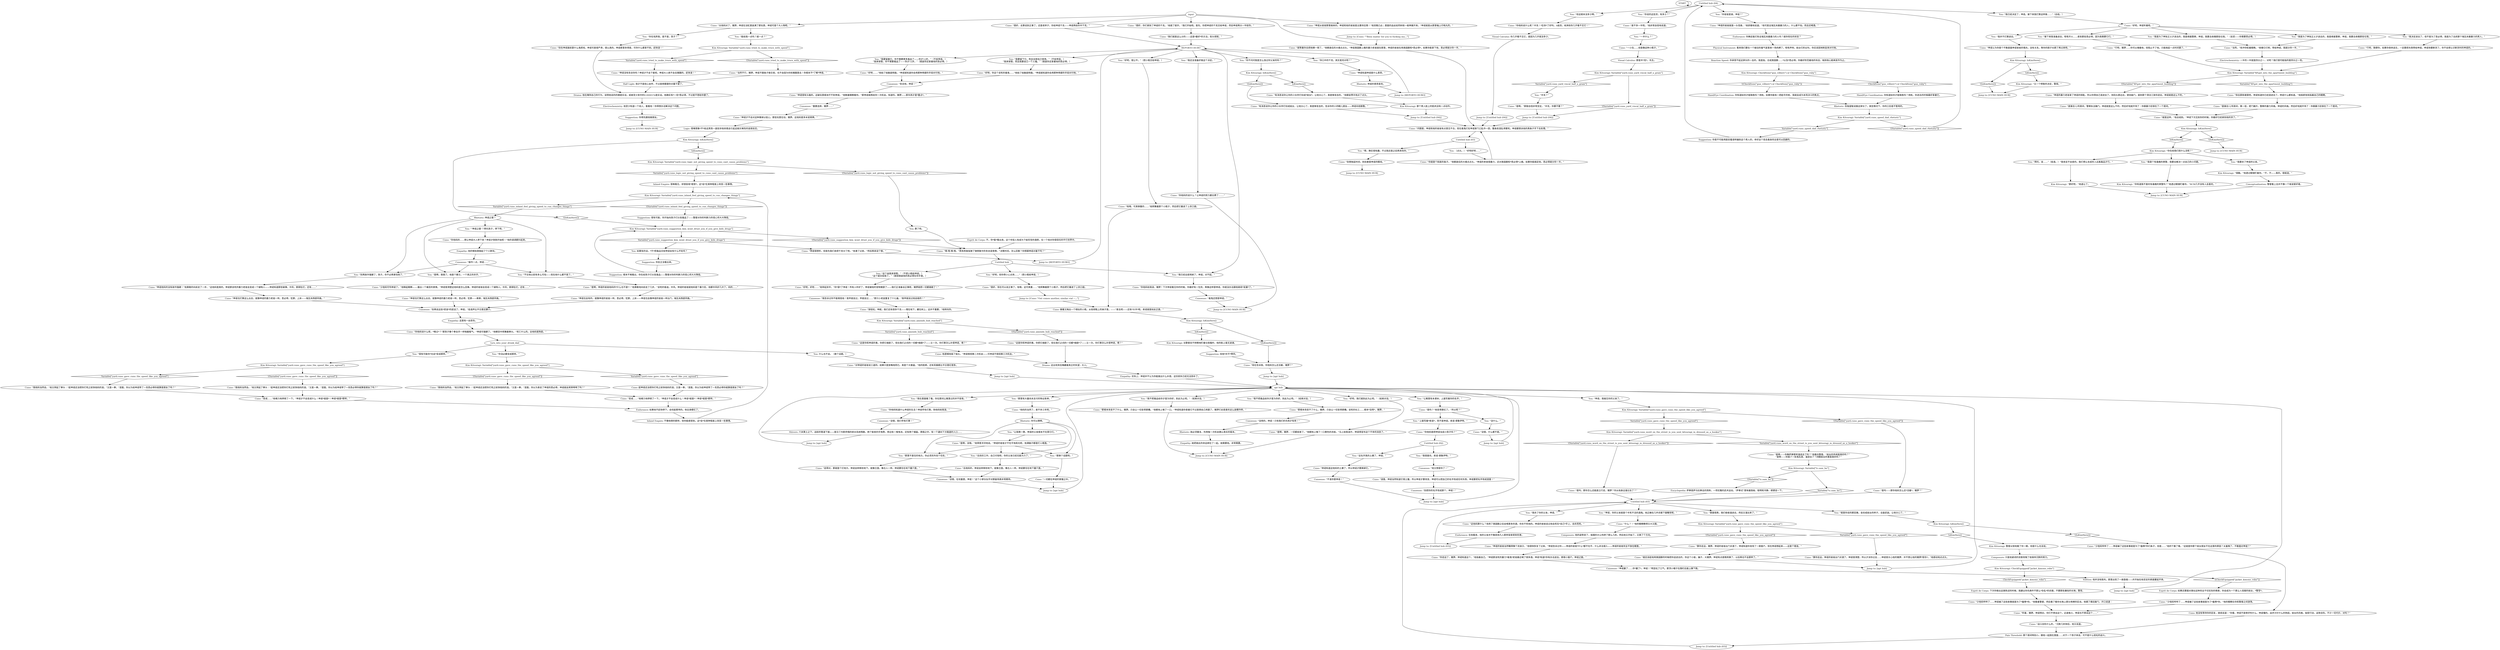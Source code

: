 # YARD / CUNO SPEED
# Cuno's speed quest.
#* Futile
#* Initiation
#* Reporting
# ==================================================
digraph G {
	  0 [label="START"];
	  1 [label="input"];
	  2 [label="Jump to: [Cuno: \"\"Been waitin' for you to fucking ma...\"]"];
	  3 [label="Cuno: “问题是，坤诺和他的爸爸有点意见不合。现在毒鬼们在坤诺家门口乱作一团，整条街混乱得要死。坤诺都想派他的黑条子手下去处理。”"];
	  4 [label="Untitled hub (04)"];
	  5 [label="Jump to: [Untitled hub (04)]"];
	  6 [label="Cuno: “坤诺很想听，但首先我们来把千克分了吧。”他凑了过来，“然后再来说个够。”"];
	  7 [label="You: 算了吧。"];
	  8 [label="Inland Empire: 不像他想的那样，但你能感受到。这*会*在某种程度上改变一些事情。"];
	  9 [label="Cunoesse: “坤诺赢了……你*赢了*，坤诺！”明显松了口气。那顶小帽子在围栏后面上蹿下跳。"];
	  10 [label="Rhetoric: 坤诺之窗？"];
	  11 [label="Suggestion: 根本不难看出，你在给孩子们分发毒品——警督对你的判断力的信心将大大降低。"];
	  12 [label="Esprit de Corps: 不，你*能*看出来。这个年轻人有成为下级军官的潜质，在一个他对你很信任的平行世界中。"];
	  13 [label="Half Light: 他才不是担心坐牢，不过是想要跟你对着干罢了。"];
	  14 [label="Cuno: “行吧，猪猡……你可以堵着他，但阻止不了他。只能拖延一点时间罢了。”"];
	  15 [label="Kim Kitsuragi: IsKimHere()"];
	  16 [label="IsKimHere()", shape=diamond];
	  17 [label="!(IsKimHere())", shape=diamond];
	  18 [label="You: “拜托，金……”（低语。）“我肯定不会拿的。我们得让未成年人远离毒品才行。”"];
	  19 [label="REPORTO HUBO"];
	  20 [label="Cuno: “我他妈当然会。”他又挥起了拳头：“趁坤诺还没把你打死之前快他妈的滚。”又是一拳。“混蛋。你以为给坤诺带了一克思必得你就算是朋友了吗？”"];
	  21 [label="Cuno: “变成……”他竭力地停顿了一下。“坤诺才不会变成什么！坤诺*就是*！坤诺*就是*那样。”"];
	  22 [label="Untitled hub (02)"];
	  23 [label="You: “这名字真的土爆了，坤诺。”"];
	  24 [label="Untitled hub"];
	  25 [label="You: “坤诺，我碰见你的父亲了。”"];
	  26 [label="Cuno: “说得对，那就是个烂地方。坤诺会转移到地下。就像王国，像古人一样。坤诺要住在地下墓穴里。”"];
	  27 [label="Kim Kitsuragi: Variable[\"yard.cuno_gave_cuno_the_speed_like_you_agreed\"]"];
	  28 [label="Variable[\"yard.cuno_gave_cuno_the_speed_like_you_agreed\"]", shape=diamond];
	  29 [label="!(Variable[\"yard.cuno_gave_cuno_the_speed_like_you_agreed\"])", shape=diamond];
	  30 [label="You: “嗯，确实很有趣，不过我还是之后再来找你。”"];
	  31 [label="Physical Instrument: 看来我们要在一个破旧的毒气室里来一场肉搏了。嘭嘭声响，妓女们的尖叫，你应该因地制宜来对付他。"];
	  32 [label="Endurance: 你确定能打败全瑞瓦肖最暴力的人吗？就你现在的状态？"];
	  33 [label="Kim Kitsuragi: “那好吧，”他退让了。"];
	  34 [label="You: “你不问问我是怎么饶过你父亲的吗？”"];
	  35 [label="Rhetoric: 坤诺的意思是克。"];
	  36 [label="Cuno: “这是你和坤诺的事。你把它搞砸了。现在我们之间的一切都*搞砸*了——又一次。你打算怎么补偿坤诺，嗯？”"];
	  37 [label="Drama: 这出戏背后掩藏着真正的失望，大人。"];
	  38 [label="Cuno: “这是你和坤诺的事。你把它搞砸了。现在我们之间的一切都*搞砸*了——又一次。你打算怎么补偿坤诺，嗯？”"];
	  39 [label="Endurance: 在他看来，他的父亲并不像其他凡人那样容易受到伤害。"];
	  40 [label="Cuno: “少他妈哔哔了……坤诺编了这些故事就是为了*羞辱*你们条子，但是……”他四下看了看。“这就是你那个妓女朋友不在这里的原因？太羞愧了，不敢面对坤诺？”"];
	  41 [label="You: “你说的这些货，有多少？”"];
	  42 [label="Cuno: “是啊。”那股自信非常坚定。”半克，你要不要？”"];
	  43 [label="Hand/Eye Coordination: 你知道如何才能取胜吗？用枪。如果你能有一把趁手的枪，我就会成为本场决斗的焦点。"];
	  44 [label="Rhetoric: 别指望能说服这家伙了。某些情况下，你的口舌是不管用的。"];
	  45 [label="Cuno: “对坤诺的爸爸说三道四，结果只是放嘴炮而已。真是个大傻逼。”他的脸颊，还有耳垂都比平日里红很多。"];
	  46 [label="You: “‘坤诺之窗’？拜托孩子，停下吧。”"];
	  47 [label="Empathy: 这里有一丝悲伤。"];
	  48 [label="Cuno: “坤诺很有头脑的。这破玩意根本吓不到坤诺。”他眯着眼睛看你。“那坤诺就再给你一次机会。知道吗，猪猡——那东西才是*重点*。”"];
	  49 [label="Cunoesse: “毒鬼还想耍坤诺。”"];
	  50 [label="Cuno: “没错，什么都不是。”"];
	  51 [label="Cuno: 趁坤诺还没把你打死之前快他妈的滚。又是一拳。“混蛋。你以为给坤诺带了一克思必得你就算是朋友了吗？”"];
	  52 [label="Cuno: “去他妈的，坤诺会转移到地下。就像王国，像古人一样。坤诺要住在地下墓穴里。”"];
	  53 [label="Cuno: “好吧，好吧……”他举起双手。“你*耍*了坤诺！所有人听好了，坤诺被他的宠物猪耍了——我们正准备谈正事呢，猪猡就把一切都搞砸了！”"];
	  54 [label="Kim Kitsuragi: Variable[\"yard.cuno_word_on_the_street_is_you_sent_kitsuragi_in_dressed_as_a_hooker\"]"];
	  55 [label="Variable[\"yard.cuno_word_on_the_street_is_you_sent_kitsuragi_in_dressed_as_a_hooker\"]", shape=diamond];
	  56 [label="!(Variable[\"yard.cuno_word_on_the_street_is_you_sent_kitsuragi_in_dressed_as_a_hooker\"])", shape=diamond];
	  57 [label="Untitled hub (03)"];
	  58 [label="Cuno: “你他妈的……想让坤诺大人停下来？坤诺才刚刚开始呢！”他的语调颤抖起来。"];
	  59 [label="Kim Kitsuragi: Variable[\"tc.sam_bo\"]"];
	  60 [label="Variable[\"tc.sam_bo\"]", shape=diamond];
	  61 [label="!(Variable[\"tc.sam_bo\"])", shape=diamond];
	  62 [label="Composure: 只是他紧闭的双唇背叛了他保持沉默的努力。"];
	  63 [label="You: “你爸爸是谁，坤诺？”"];
	  64 [label="Visual Calculus: 那是半*克*，先生。"];
	  65 [label="Jump to: [Untitled hub (04)]"];
	  66 [label="Kim Kitsuragi: “你在给我们揽什么活呢？”"];
	  67 [label="Jump to: [CUNO MAIN HUB]"];
	  68 [label="Kim Kitsuragi: “你知道我不喜欢有毒瘾的黑警吗？”他透过眼镜盯着你。“RCM几乎没有人会喜欢。”"];
	  69 [label="Conceptualization: 警督看上去并不像一个摇滚爱好者。"];
	  70 [label="You: “你口中的千克，其实是克对吧？”"];
	  71 [label="Cuno: “我们就是这么分的——这是*最好*的方法，街头规矩。”"];
	  72 [label="Cuno: “你他妈说什么呢，*难过*？”那孩子像个拳击手一样喘着粗气。“坤诺可强硬了。”他朝空中挥舞着拳头。“死亡什么的。全他妈是狗屁。”"];
	  73 [label="You: “我已经全部用掉了，坤诺。对不起。”"];
	  74 [label="You: “是啊，我错了。他是个硬汉，一个真正的杀手。”"];
	  75 [label="Kim Kitsuragi: IsKimHere()"];
	  76 [label="IsKimHere()", shape=diamond];
	  77 [label="!(IsKimHere())", shape=diamond];
	  78 [label="Jump to: [apt hub]"];
	  79 [label="Cuno: “是啊——你像萨拳那样溜进去了吗？”他看向警督。“妓女的传闻是真的吗？”\n“是啊——你搞了一些鬼名堂，溜进去了？四眼妓女的事是真的吗？”"];
	  80 [label="Cunoesse: “他又想耍你了！”"];
	  81 [label="You: “上面写着*库诺*，而不是坤诺。库诺·德鲁伊特。”"];
	  82 [label="Cunoesse: “没错，我们早有打算！”"];
	  83 [label="Suggestion: 你是不可能用甜言蜜语哄骗到这个男人的，幸好这个变态毒枭完全是可以回避的。"];
	  84 [label="Kim Kitsuragi: IsKimHere()"];
	  85 [label="IsKimHere()", shape=diamond];
	  86 [label="!(IsKimHere())", shape=diamond];
	  87 [label="You: “我要杀了坤诺的父亲。”"];
	  88 [label="You: “好吧，很公平。”（把小瓶交给坤诺。）"];
	  89 [label="You: “别再故作强硬了，孩子。你不必再害怕他了。”"];
	  90 [label="Cuno: “有消息说你让你的小伙伴打扮成妓女，让他分心了。真是够变态的，告诉你的小四眼儿朋友——坤诺向他致敬。”"];
	  91 [label="Kim Kitsuragi: 那个男人脸上的肌肉没有一点动作。"];
	  92 [label="Cuno: “你他妈给我滚，猪猡！下次坤诺看见你的时候，你最好有一包货。再像这样耍坤诺，你就没办法跟他继续*发展*了。”"];
	  93 [label="You: “我杀了你的父亲，坤诺。”"];
	  94 [label="Cuno: “这他妈算什么？他用了类固醇之后会喝更多的酒，你杀不死他的。坤诺的爸爸说过他会死在*自己*手上，自杀而死。”"];
	  95 [label="You: “公寓里有本课本，上面写着你的名字。”"];
	  96 [label="You: “好吧，我们就到此为止吧。”（结束对话。）"];
	  97 [label="Cuno: “听着，猪猡。坤诺明白，你们不想谈这个。近身格斗，坤诺也不想谈这个……”"];
	  98 [label="Cuno: “战斗创伤什么的，”沉默几秒钟后，他又说道。"];
	  99 [label="Electrochemistry: 一半的一半就是四分之一，对吧？我们很可能指的是四分之一克。"];
	  100 [label="Kim Kitsuragi: Variable[\"yard.cuno_gave_cuno_the_speed_like_you_agreed\"]"];
	  101 [label="Variable[\"yard.cuno_gave_cuno_the_speed_like_you_agreed\"]", shape=diamond];
	  102 [label="!(Variable[\"yard.cuno_gave_cuno_the_speed_like_you_agreed\"])", shape=diamond];
	  103 [label="turn_into_your_drunk_dad"];
	  104 [label="Jump to: [REPORTO HUBO]"];
	  105 [label="Cunoesse: “告诉他，坤诺！”"];
	  106 [label="You: “你没必要变成那样。”"];
	  107 [label="Cuno: 接着又掏出一个相似的小瓶，从他球鞋上的袜子里。——“拿去吧——还有*大半*呢。库诺就是如此正直。”"];
	  108 [label="Jump to: [apt hub]"];
	  109 [label="Cuno: “很好，现在可以说正事了。哇哦，这可真重……”他挥舞着那个小瓶子，然后把它塞进了上衣口袋。"];
	  110 [label="You: “没什么。”"];
	  111 [label="You: “里面很黑，我们偷偷溜进去，然后又溜出来了。”"];
	  112 [label="Cuno: “什么？！”他的眼睛瞪得又大又圆。"];
	  113 [label="Jump to: [apt hub]"];
	  114 [label="Cuno: “算你走运，猪猡。坤诺的爸爸出门买酒了。坤诺知道你发现了一扇窗户。现在坤诺想起来——这是个错误。”"];
	  115 [label="Pain Threshold: 那个房间特别小。跟他一起困在里面……对于一个孩子来说，可不是什么轻松的战斗。"];
	  116 [label="Esprit de Corps: 下次你做出这类陈述的时候，我建议你先换件不那么*杂乱*的衣服，不要那些庸俗的长袍，警官。"];
	  117 [label="Cuno: “当然。”他冲你眨着眼睛。“收缴它们吧，带给坤诺，我就分你一半。”"];
	  118 [label="You: “那里有大量尚未支付的物业账单。”"];
	  119 [label="Kim Kitsuragi: Variable[\"yard.cuno_gave_cuno_the_speed_like_you_agreed\"]"];
	  120 [label="Variable[\"yard.cuno_gave_cuno_the_speed_like_you_agreed\"]", shape=diamond];
	  121 [label="!(Variable[\"yard.cuno_gave_cuno_the_speed_like_you_agreed\"])", shape=diamond];
	  122 [label="Cuno: 他遗憾地摇了摇头。”坤诺相信第二次机会——可坤诺不相信第三次机会。”"];
	  123 [label="Cunoesse: “振作一点，坤诺……”"];
	  124 [label="Cuno: “就应该趁他用类固醇的时候把你送进去的，你这个小偷，骗子，大猪猡。坤诺有点感情用事了，以后再也不会那样了。”"];
	  125 [label="Cuno: “是吗，那你怎么还能直立行走，猪猡？你从他身边溜过去了？”"];
	  126 [label="Cuno: “是吗——那你他妈怎么还*活着*，猪猡？”"];
	  127 [label="Composure: 他的姿势变了，摇摆的大公鸡停了那么几秒。然后他又开始了。又换了个方向。"];
	  128 [label="Kim Kitsuragi: IsKimHere()"];
	  129 [label="IsKimHere()", shape=diamond];
	  130 [label="!(IsKimHere())", shape=diamond];
	  131 [label="Kim Kitsuragi: Variable[\"yard.cuno_tried_to_make_truce_with_speed\"]"];
	  132 [label="Variable[\"yard.cuno_tried_to_make_truce_with_speed\"]", shape=diamond];
	  133 [label="!(Variable[\"yard.cuno_tried_to_make_truce_with_speed\"])", shape=diamond];
	  134 [label="Cuno: “你他妈说什么呢？半克！*巨多*了好吗，A级货。纯净到你几乎看不见它！”"];
	  135 [label="Kim Kitsuragi: Variable[\"XP.got_into_the_apartment_building\"]"];
	  136 [label="Variable[\"XP.got_into_the_apartment_building\"]", shape=diamond];
	  137 [label="!(Variable[\"XP.got_into_the_apartment_building\"])", shape=diamond];
	  138 [label="Kim Kitsuragi: “很酷。”他透过眼镜盯着你。“不，不——真的。很摇滚。”"];
	  139 [label="Cuno: “坤诺的爸爸当然睡得像个流浪汉，”他很快恢复了过来。“坤诺告诉过你——坤诺的爸爸*什么*都不在乎，什么非法侵入——坤诺的爸爸完全不放在眼里。”"];
	  140 [label="You: 什么也不说。（换个话题。）"];
	  141 [label="Suggestion: 但他*并不*赞同。"];
	  142 [label="Cuno: “坤诺也会有的，就像坤诺的爸爸一样。思必得，犯罪，上床——坤诺也会像坤诺的爸爸一样出门，瑞瓦肖西部风格。”"];
	  143 [label="Jump to: [apt hub]"];
	  144 [label="Cuno: “太他妈对了，猪猡。坤诺在浴缸里装满了那玩意，坤诺可是个大人物呢。”"];
	  145 [label="Cuno: “好吧，坤诺听着呢。”"];
	  146 [label="You: “我是为了伸张正义才进去的，我是缉毒警察，坤诺。我要去收缴那些垃圾。”"];
	  147 [label="You: “我是为了伸张正义才进去的，我是缉毒警察，坤诺。我要去收缴那些垃圾。”（说谎——你需要思必得。）"];
	  148 [label="Cuno: “坤诺认为你是个不敢直面坤诺爸爸的懦夫。没有关系，等你的胆子长肥了再过来吧。”"];
	  149 [label="You: “我是个有毒瘾的黑警，我要去解决一点自己的小问题。”"];
	  150 [label="Cuno: “快去那栋楼里吧。坤诺知道你已经混进去了。坤诺什么都知道。”他挑衅地地指着自己的眼睛。"];
	  151 [label="Cuno: “很好，你们拿到了坤诺的千克。”他搓了搓手。“我们开始吧。首先，你把坤诺的千克交给坤诺，然后坤诺再分一半给你。”"];
	  152 [label="Kim Kitsuragi: IsKimHere()"];
	  153 [label="IsKimHere()", shape=diamond];
	  154 [label="!(IsKimHere())", shape=diamond];
	  155 [label="Cuno: “好吧，你这个该死的毒鬼……”他拍了拍脑袋侧面。“坤诺就知道你会用那种卑鄙的手段对付他。”"];
	  156 [label="Cunoesse: “别把你的名字改成那个，坤诺！”"];
	  157 [label="Cuno: “是啊，没错。”他得意洋洋地说。“坤诺的爸爸才不在乎电和光呢，他满脑子都是打人喝酒。”"];
	  158 [label="Cuno: “一切都在坤诺的掌握之中。”"];
	  159 [label="Cuno: “少他妈哔哔了……坤诺编了这些故事就是为了*羞辱*你。”他看着警督，然后看了看你长袍上那头咆哮的巨龙。他摸了摸后脑勺，开口说道："];
	  160 [label="Hand/Eye Coordination: 你知道如何才能取胜吗？用枪。你进去的时候最好拿着它。"];
	  161 [label="You: “接下来我准备进去，嘭嘭开火……拿到那些思必得。因为我需要它们。”"];
	  162 [label="You: “我决定进去了，但不是为了思必得，我是为了去抓那个瑞瓦肖最暴力的男人。”"];
	  163 [label="Jump to: [CUNO MAIN HUB]"];
	  164 [label="Jump to: [apt hub]"];
	  165 [label="Kim Kitsuragi: 当警督目不转睛地盯着垃圾箱时，他的脸上毫无波澜。"];
	  166 [label="Cunoesse: “别再说这些*悲哀*的屁话了，坤诺。”低语声比平日里还要小。"];
	  167 [label="Cuno: “放轻松，坤妮。我们还有很多千克——埋在地下，藏在树上，这并不重要。”他转向你。"];
	  168 [label="Suggestion: 很有可能，你开始向孩子们分发毒品了——警督对你的判断力的信心将大大降低。"];
	  169 [label="Empathy: 他的喉咙里鼓起了个小肿块。"];
	  170 [label="Jump to: [apt hub]"];
	  171 [label="Cuno: “你他妈知道什么坤诺的生活？坤诺早有打算。快他妈给我滚。”"];
	  172 [label="You: “能给我一点吗？就一点？”"];
	  173 [label="Rhetoric: 她必须重复。利用每一次机会确认真实的版本。"];
	  174 [label="Esprit de Corps: 如果还要面对类似这种完全不切实际的情景，你会成为一个更让人信服的妓女，*警官*。"];
	  175 [label="You: （点头。）“好吧好吧……”"];
	  176 [label="You: “一半什么？”"];
	  177 [label="You: “但这根本没多少啊。”"];
	  178 [label="Logic: 很难想象*不*给这男孩一袋安非他命竟会引起这般灾难性的连锁反应。"];
	  179 [label="Kim Kitsuragi: IsKimHere()"];
	  180 [label="IsKimHere()", shape=diamond];
	  181 [label="!(IsKimHere())", shape=diamond];
	  182 [label="Kim Kitsuragi: Variable[\"yard.cuno_suggestion_kim_wont_drust_you_if_you_give_kids_drugs\"]"];
	  183 [label="Variable[\"yard.cuno_suggestion_kim_wont_drust_you_if_you_give_kids_drugs\"]", shape=diamond];
	  184 [label="!(Variable[\"yard.cuno_suggestion_kim_wont_drust_you_if_you_give_kids_drugs\"])", shape=diamond];
	  185 [label="Empathy: 实际上，坤诺并不认为你能做出什么补偿，这份损失已经无法弥补了。"];
	  186 [label="Cuno: “滚蛋，坤诺当然知道它很土鳖。所以坤诺才要改变，坤诺可以把自己的名字改成任何东西，坤诺要把名字改成混蛋！”"];
	  187 [label="You: “我不把毒品给你才是为你好，到此为止吧。”（结束对话。）"];
	  188 [label="Cuno: “少他妈哔哔了……坤诺编了这些故事就是为了*羞辱*你。”他的眼睛在你和警督之间游荡。"];
	  189 [label="Cunoesse: “没错，在坟墓里，坤诺！”这个小家伙似乎对那副场景非常期待。"];
	  190 [label="Jump to: [CUNO MAIN HUB]"];
	  191 [label="Jump to: [Untitled hub (03)]"];
	  192 [label="Cuno: “当然不行，猪猡。坤诺不跟条子做交易，也不会因为你到猪圈里去！你根本不*了解*坤诺。”"];
	  193 [label="Kim Kitsuragi: Variable[\"yard.cuno_speed_dad_rhetoric\"]"];
	  194 [label="Variable[\"yard.cuno_speed_dad_rhetoric\"]", shape=diamond];
	  195 [label="!(Variable[\"yard.cuno_speed_dad_rhetoric\"])", shape=diamond];
	  196 [label="Cuno: “就等着你去把他揍一顿了。”他朝身后的大楼点点头。“坤诺类固醇上瘾的暴力老爸就在那里，坤诺的爸爸在用类固醇和*思必得*。如果你能拿下他，思必得就分你一半。”"];
	  197 [label="Drama: 他在掩饰自己的行为，说明他说的的确是实话，或者至少其中的0.00001%是实话。他确实有*一些*思必得，不过是不想给你罢了。"];
	  198 [label="Jump to: [CUNO MAIN HUB]"];
	  199 [label="Reaction Speed: 你承受不起这家伙的一击的，我是指，合成类固醇……*以及*思必得。你最好防范着他的攻击，拖到他心脏病发作为止。"];
	  200 [label="apt hub"];
	  201 [label="Cuno: “好吧…….”他拍了拍脑袋侧面。“坤诺就知道你会用那种卑鄙的手段对付他。”"];
	  202 [label="Jump to: [apt hub]"];
	  203 [label="Cuno: “是啊，猪猡，一切都结束了。”他朝地上唾了一口黄色的浓痰。“马上给我滚开，坤诺得宣布这个不幸的消息了。”"];
	  204 [label="Cuno: “你走运了，猪猡。坤诺知道这个。”他指着自己。“坤诺那该死的暴力*毒鬼*老爸最近喝了很多酒。坤诺*知道*你有办法进去。那扇小窗户。坤诺之窗。”"];
	  205 [label="Cuno: “算你走运，坤诺的爸爸出门买酒了。坤诺很清楚，所以才派你过去……坤诺很关心他的猪猡，并不想让他的猪猡*受伤*。”他感动地点点头。"];
	  206 [label="Cunoesse: “没用的，坤诺！只有我们的东西才有用！”"];
	  207 [label="Jump to: [apt hub]"];
	  208 [label="Cuno: “坤诺的爸爸就是一头怪兽，”他骄傲地说道。“他可是全瑞瓦肖最暴力的人，什么都不怕。而且还喝酒。”"];
	  209 [label="You: “半克？”"];
	  210 [label="Cuno: “直接去12号房间，警察执法踹门。坤诺就是这么干的，然后好戏就开场了：你跟暴力狂锁在了一个房间。”"];
	  211 [label="You: “我不把毒品给你才是为你好，到此为止吧。”（结束对话。）"];
	  212 [label="You: “我要留着它。你不需要更多毒品了——你才12岁。”（不给坤诺。）\n“我来保管。你不需要毒品了——你才12岁。”（假装你还拿着他的思必得。）"];
	  213 [label="Cuno: “很好，总算说到正事了。还是老样子，你给坤诺千克——坤诺再给你半千克。”"];
	  214 [label="You: “我要留下它。而且全部自己享用。”（不给坤诺。）\n“我来保管。而且我要自己一个人嗑。”（假装你还拿着他的思必得。）"];
	  215 [label="Cunoesse: “重要选择，猪猡……”"];
	  216 [label="Cuno: “那根本改变不了什么，猪猡。只会让一切变得更糟。”他朝地上唾了一口。“坤诺知道你拿着它不过是想自己用罢了，猪猡们总是喜欢这么装模作样。”"];
	  217 [label="Cuno: “那根本改变不了什么，猪猡。只会让一切变得更糟。该死的社工……根本*没用*，猪猡。”"];
	  218 [label="Cuno: “嘀-嗒-嘀-嗒。”男孩用食指弹了弹想象中的多米诺骨牌。“决策时间。怎么回事？你想跟坤诺对着干吗？”"];
	  219 [label="Jump to: [CUNO MAIN HUB]"];
	  220 [label="Electrochemistry: 他至少知道一个线人，看看他！你得想办法解决这个问题。"];
	  221 [label="Jump to: [CUNO MAIN HUB]"];
	  222 [label="Cuno: “坤诺从爸爸那里搞来的。坤诺和他的爸爸是主要供应商！”他双眼凸出；里面的血丝如同树枝一般伸展开来。“坤诺就是从那里嗑上闪电丸的。”"];
	  223 [label="Kim Kitsuragi: Variable[\"yard.cuno_yard_viscal_half_a_gram\"]"];
	  224 [label="Variable[\"yard.cuno_yard_viscal_half_a_gram\"]", shape=diamond];
	  225 [label="!(Variable[\"yard.cuno_yard_viscal_half_a_gram\"])", shape=diamond];
	  226 [label="Cuno: “坤诺的暴力老爸拿了坤诺的钥匙，所以你得自己混进去了。到码头那边去，使劲敲门，直到那个清洁工放你进去。坤诺就是这么干的。”"];
	  227 [label="Jump to: [REPORTO HUBO]"];
	  228 [label="You: “那里不是住的地方。你必须另外找个住处。”"];
	  229 [label="Cuno: “坤诺才不会对这种事掉以轻心。那些玩意在动，猪猡。这他妈是多米诺骨牌。”"];
	  230 [label="Kim Kitsuragi: Variable[\"yard.cuno_logic_not_giving_speed_to_cuno_cant_cause_problems\"]"];
	  231 [label="Variable[\"yard.cuno_logic_not_giving_speed_to_cuno_cant_cause_problems\"]", shape=diamond];
	  232 [label="!(Variable[\"yard.cuno_logic_not_giving_speed_to_cuno_cant_cause_problems\"])", shape=diamond];
	  233 [label="Kim Kitsuragi: Variable[\"yard.cuno_gave_cuno_the_speed_like_you_agreed\"]"];
	  234 [label="Variable[\"yard.cuno_gave_cuno_the_speed_like_you_agreed\"]", shape=diamond];
	  235 [label="!(Variable[\"yard.cuno_gave_cuno_the_speed_like_you_agreed\"])", shape=diamond];
	  236 [label="Cunoesse: “我告诉过你不能相信他！我早就说过，早就说过……”那只小老鼠重复了六七遍。“我早就说过他会偷的！”"];
	  237 [label="Cuno: “坤诺他妈的没有故作强硬！”他勇敢的向前走了一步。“这他妈是真的。坤诺那该死的暴力老爸会变成一个植物人——坤诺知道那些破事。中风，肠穿肚烂，还有……”"];
	  238 [label="You: “那换个话题吧。”"];
	  239 [label="Encyclopedia: 萨拳是萨马拉拳击的简称，一项优雅的武术运动。“萨拳式”意味着隐秘、聪明和冷静，顺便说一下。"];
	  240 [label="Cuno: “坤诺没有告诉你吗？坤诺才不会下套呢。坤诺大人绝不会去猪圈的。赶快滚！”"];
	  241 [label="Cuno: “差不多一半吧。”他非常自信地说道。"];
	  242 [label="Visual Calculus: 你几乎看不见它，是因为几乎就没多少。"];
	  243 [label="You: “我并不打算进去。”"];
	  244 [label="Cuno: “坤诺知道坤诺是什么意思。”"];
	  245 [label="You: “让我猜一猜，坤诺的父亲根本不在意它们。”"];
	  246 [label="Cuno: “他妈的当然了，差不多三年吧。”"];
	  247 [label="Cuno: “变成……”他竭力地停顿了一下。“坤诺才不会变成什么！坤诺*就是*！坤诺*就是*那样。”"];
	  248 [label="You: 如果有的话，*不*把毒品交给坤诺会有什么坏处吗？"];
	  249 [label="You: “好吧，但你得小心点用……”（把小瓶给坤诺。）"];
	  250 [label="Shivers: 六米黄土之下，战前的管道下面——是马丁内斯坍塌的排水系统残骸。两个偷来的手电筒，旁边有一堆电池，还有两个铺盖。黑暗之中，有一个通向下方隧道的入口……"];
	  251 [label="You: “你在戏弄我，是不是，孩子？”"];
	  252 [label="Cuno: “别在坤诺面前耍什么鬼把戏，坤诺可是很严肃，很认真的。坤诺那里多得是，可你什么都拿不到。赶快滚！”"];
	  253 [label="Kim Kitsuragi: 警督尖锐地看了你一眼，但是什么也没说。"];
	  254 [label="Kim Kitsuragi: CheckEquipped(\"jacket_kimono_robe\")"];
	  255 [label="CheckEquipped(\"jacket_kimono_robe\")", shape=diamond];
	  256 [label="!(CheckEquipped(\"jacket_kimono_robe\"))", shape=diamond];
	  257 [label="Suggestion: 你得先跟他做朋友。"];
	  258 [label="Cuno: “你就是个肮脏的条子。”他朝身后的大楼点点头。“坤诺的老爸很暴力，还对类固醇和*思必得*上瘾。如果你能搞定他，思必得就分你一半。”"];
	  259 [label="Jump to: [Untitled hub (04)]"];
	  260 [label="Kim Kitsuragi: “又一个明智的决定，警探。”"];
	  261 [label="Cuno: “直接去12号房间，第一层，把门踹开。警察的暴力风格。坤诺的风格。然后好戏就开场了：你跟暴力狂锁在了一个房间。”"];
	  262 [label="Cuno: “你他妈是把坤诺当成小孩子吗？”"];
	  263 [label="Jump to: [Untitled hub (03)]"];
	  264 [label="Cuno: “我他妈当然会。”他又挥起了拳头：“趁坤诺还没把你打死之前快他妈的滚。”又是一拳。“混蛋。你以为给坤诺带了一克思必得你就算是朋友了吗？”"];
	  265 [label="Endurance: 如果他不赶快停下，会彻底累垮的。他全身都红了。"];
	  266 [label="Volition: 他并没有胜利。那里出现了一条裂缝——并开始在他坚定的表面蔓延开来。"];
	  267 [label="You: “这个由我来保管。”（不把小瓶给坤诺。）\n“这个就交给我了。”（继续假装他的思必得在你手里。）"];
	  268 [label="Cuno: “少他妈可怜坤诺了。”他眯起眼睛——-露出一个痛苦的表情。“坤诺很清楚这他妈是怎么回事。坤诺的爸爸会变成一个植物人。中风，肠穿肚烂，还有……”"];
	  269 [label="Untitled hub (03)"];
	  270 [label="Kim Kitsuragi: CheckItem(\"gun_villiers\") or CheckItem(\"gun_ruby\")"];
	  271 [label="CheckItem(\"gun_villiers\") or CheckItem(\"gun_ruby\")", shape=diamond];
	  272 [label="!(CheckItem(\"gun_villiers\") or CheckItem(\"gun_ruby\"))", shape=diamond];
	  273 [label="Cuno: “就是这样。”他总结到。“坤诺下次见到你的时候，你最好已经拿到他的货了。”"];
	  274 [label="Cuno: “哇哦，可真够重的……”他挥舞着那个小瓶子，然后把它塞进了上衣口袋。"];
	  275 [label="Cuno: “有消息说你让你的小伙伴打扮成*妓女*，让他分心了。真是够变态的。”他朝金赞许地点了点头。"];
	  276 [label="Rhetoric: 你可以猜啊。"];
	  277 [label="Cuno: “我他妈当然会。”他又挥起了拳头：“趁坤诺还没把你打死之前快他妈的滚。”又是一拳。“混蛋。你以为拿走了坤诺的思必得，坤诺就会哭哭啼啼了吗？”"];
	  278 [label="You: “我还没准备好做这个决定。”"];
	  279 [label="Jump to: [Cuno: \"Out comes another, similar vial --...\"]"];
	  280 [label="Cuno: “坤诺知道这他妈的土爆了，所以坤诺才要换掉它。”"];
	  281 [label="You: “坤诺，你的父亲就是个半死不活的酒鬼。他正躺在几件衣服下面睡觉呢。”"];
	  282 [label="You: “我已经决定了，坤诺。接下来我打算这样做……”（总结。）"];
	  283 [label="Cuno: “行吧，随便你。如果你侥幸逃生，一定要把东西带给坤诺。坤诺快要断货了。你不会想认识断货时的坤诺的。”"];
	  284 [label="You: “很有可能你*也会*变成那样。”"];
	  285 [label="Cuno: “坤诺也打算这么出去，就像坤诺的暴力老爸一样。思必得，犯罪，上床——瑞瓦肖西部风格。”"];
	  286 [label="Inland Empire: 很难看见，却很容易*感受*。这*会*在某种程度上改变一些事情。"];
	  287 [label="Cuno: “你他妈的说什么？让坤诺的努力都白费了…….”"];
	  288 [label="Cuno: “坤诺也打算这么出去，就像坤诺的暴力老爸一样。思必得，犯罪——飙車，瑞瓦肖西部风格。”"];
	  289 [label="Cunoesse: “不准你耍坤诺！”"];
	  290 [label="Cuno: “是啊，坤诺的爸爸他妈的*什么也不是*！”他勇敢地向前走了几步。“该死的昏迷。中风。坤诺的爸爸就他妈是个暴力狂，他都中风好几次了。妈的……”"];
	  291 [label="Empathy: 她把彼此的命运绑在了一起。她需要他。非常需要。"];
	  292 [label="Cuno: 他没有等待你的回复，继续说道：“你看，坤诺不是想评判什么。坤诺懂的。战术方针什么的狗屁。妓女的风格，秘密行动，战争创伤。不计一切代价，对吗？”"];
	  293 [label="Cuno: “一小包……但是像这种小瓶子。”"];
	  294 [label="Jump to: [CUNO MAIN HUB]"];
	  295 [label="You: “去找份工作，自己付钱吧，你的父亲已经无能为力了。”"];
	  296 [label="You: “不论他以前有多么可怕——现在他什么都不是了。”"];
	  297 [label="Kim Kitsuragi: Variable[\"yard.cuno_amends_hub_reached\"]"];
	  298 [label="Variable[\"yard.cuno_amends_hub_reached\"]", shape=diamond];
	  299 [label="!(Variable[\"yard.cuno_amends_hub_reached\"])", shape=diamond];
	  300 [label="Kim Kitsuragi: Variable[\"yard.cuno_inland_feel_giving_speed_to_cun_changes_things\"]"];
	  301 [label="Variable[\"yard.cuno_inland_feel_giving_speed_to_cun_changes_things\"]", shape=diamond];
	  302 [label="!(Variable[\"yard.cuno_inland_feel_giving_speed_to_cun_changes_things\"])", shape=diamond];
	  303 [label="Cuno: “现在告诉我，你他妈怎么还活着，猪猡？”"];
	  304 [label="You: “我很喜欢。库诺·德鲁伊特。”"];
	  305 [label="Suggestion: 你反正没看出来。"];
	  306 [label="You: “就是你说的那回事。金扮成妓女的样子，全副武装。让他分心了。”"];
	  307 [label="Cuno: “是吗？”他变得更红了。”所以呢？”"];
	  308 [label="Cuno: “别想拖延时间，到处都是坤诺的眼线。”"];
	  309 [label="You: “我在里面看了看。你在那间公寓里过的并不容易。”"];
	  0 -> 0
	  1 -> 196
	  1 -> 144
	  1 -> 213
	  1 -> 151
	  1 -> 222
	  2 -> 196
	  3 -> 269
	  4 -> 41
	  4 -> 282
	  4 -> 177
	  4 -> 63
	  5 -> 3
	  6 -> 104
	  7 -> 218
	  8 -> 300
	  9 -> 266
	  10 -> 296
	  10 -> 89
	  10 -> 74
	  10 -> 46
	  11 -> 182
	  12 -> 218
	  13 -> 197
	  14 -> 135
	  15 -> 16
	  15 -> 17
	  16 -> 66
	  17 -> 294
	  18 -> 33
	  19 -> 34
	  19 -> 70
	  19 -> 73
	  19 -> 212
	  19 -> 214
	  19 -> 278
	  19 -> 88
	  20 -> 21
	  21 -> 265
	  22 -> 304
	  22 -> 23
	  23 -> 280
	  24 -> 73
	  24 -> 249
	  24 -> 267
	  25 -> 233
	  26 -> 189
	  27 -> 28
	  27 -> 29
	  28 -> 205
	  29 -> 114
	  30 -> 308
	  31 -> 199
	  32 -> 31
	  33 -> 67
	  34 -> 152
	  35 -> 227
	  36 -> 122
	  37 -> 185
	  38 -> 37
	  39 -> 191
	  40 -> 292
	  41 -> 241
	  42 -> 259
	  43 -> 44
	  44 -> 193
	  45 -> 207
	  46 -> 58
	  47 -> 72
	  48 -> 215
	  49 -> 190
	  50 -> 78
	  51 -> 247
	  52 -> 189
	  53 -> 236
	  54 -> 56
	  54 -> 55
	  55 -> 79
	  56 -> 125
	  57 -> 281
	  57 -> 306
	  57 -> 93
	  57 -> 111
	  58 -> 169
	  59 -> 60
	  59 -> 61
	  60 -> 57
	  61 -> 239
	  62 -> 254
	  63 -> 208
	  64 -> 223
	  65 -> 3
	  66 -> 18
	  66 -> 149
	  66 -> 87
	  68 -> 67
	  69 -> 67
	  70 -> 244
	  71 -> 19
	  72 -> 103
	  73 -> 92
	  74 -> 268
	  75 -> 76
	  75 -> 77
	  76 -> 165
	  77 -> 303
	  78 -> 200
	  79 -> 59
	  80 -> 186
	  81 -> 262
	  82 -> 250
	  83 -> 4
	  84 -> 85
	  84 -> 86
	  85 -> 260
	  86 -> 163
	  87 -> 138
	  88 -> 274
	  89 -> 237
	  90 -> 5
	  91 -> 5
	  92 -> 49
	  93 -> 94
	  94 -> 39
	  95 -> 307
	  96 -> 203
	  97 -> 98
	  98 -> 115
	  99 -> 135
	  100 -> 101
	  100 -> 102
	  101 -> 264
	  102 -> 20
	  103 -> 140
	  103 -> 106
	  103 -> 284
	  104 -> 19
	  105 -> 48
	  106 -> 119
	  107 -> 75
	  108 -> 200
	  109 -> 279
	  110 -> 50
	  111 -> 27
	  112 -> 127
	  113 -> 200
	  114 -> 124
	  115 -> 263
	  116 -> 159
	  117 -> 99
	  118 -> 246
	  119 -> 120
	  119 -> 121
	  120 -> 51
	  121 -> 277
	  122 -> 37
	  123 -> 296
	  123 -> 89
	  123 -> 74
	  124 -> 113
	  125 -> 57
	  126 -> 57
	  127 -> 139
	  128 -> 129
	  128 -> 130
	  129 -> 253
	  130 -> 40
	  131 -> 132
	  131 -> 133
	  132 -> 240
	  133 -> 192
	  134 -> 242
	  135 -> 136
	  135 -> 137
	  136 -> 150
	  137 -> 226
	  138 -> 69
	  139 -> 204
	  140 -> 45
	  141 -> 303
	  142 -> 166
	  143 -> 200
	  144 -> 251
	  144 -> 172
	  145 -> 161
	  145 -> 162
	  145 -> 146
	  145 -> 147
	  145 -> 243
	  146 -> 117
	  147 -> 117
	  148 -> 84
	  149 -> 68
	  150 -> 261
	  151 -> 71
	  152 -> 153
	  152 -> 154
	  153 -> 275
	  154 -> 90
	  155 -> 105
	  156 -> 108
	  157 -> 228
	  157 -> 238
	  157 -> 295
	  158 -> 170
	  159 -> 97
	  160 -> 44
	  161 -> 14
	  162 -> 283
	  164 -> 200
	  165 -> 141
	  166 -> 47
	  167 -> 297
	  168 -> 182
	  169 -> 123
	  170 -> 200
	  171 -> 82
	  172 -> 131
	  173 -> 291
	  174 -> 188
	  175 -> 258
	  176 -> 293
	  177 -> 134
	  178 -> 179
	  179 -> 180
	  179 -> 181
	  180 -> 230
	  181 -> 182
	  182 -> 184
	  182 -> 183
	  183 -> 248
	  183 -> 6
	  184 -> 218
	  185 -> 200
	  186 -> 156
	  187 -> 216
	  188 -> 97
	  189 -> 170
	  191 -> 57
	  192 -> 13
	  193 -> 194
	  193 -> 195
	  194 -> 83
	  195 -> 4
	  196 -> 3
	  197 -> 220
	  199 -> 270
	  200 -> 96
	  200 -> 211
	  200 -> 309
	  200 -> 118
	  200 -> 25
	  200 -> 187
	  200 -> 95
	  201 -> 105
	  202 -> 200
	  203 -> 221
	  204 -> 9
	  205 -> 113
	  206 -> 173
	  207 -> 200
	  208 -> 32
	  209 -> 42
	  210 -> 273
	  211 -> 217
	  212 -> 201
	  213 -> 19
	  214 -> 155
	  215 -> 229
	  216 -> 221
	  217 -> 206
	  218 -> 24
	  220 -> 257
	  222 -> 2
	  223 -> 224
	  223 -> 225
	  224 -> 209
	  225 -> 259
	  226 -> 210
	  227 -> 19
	  228 -> 26
	  229 -> 178
	  230 -> 232
	  230 -> 231
	  231 -> 286
	  232 -> 7
	  233 -> 234
	  233 -> 235
	  234 -> 54
	  235 -> 126
	  236 -> 167
	  237 -> 285
	  238 -> 158
	  239 -> 57
	  240 -> 13
	  241 -> 176
	  242 -> 65
	  243 -> 148
	  244 -> 35
	  245 -> 157
	  246 -> 276
	  247 -> 265
	  248 -> 305
	  249 -> 109
	  250 -> 143
	  251 -> 252
	  252 -> 197
	  253 -> 62
	  254 -> 256
	  254 -> 255
	  255 -> 116
	  256 -> 174
	  257 -> 198
	  258 -> 3
	  259 -> 3
	  260 -> 163
	  261 -> 273
	  262 -> 22
	  263 -> 57
	  264 -> 21
	  265 -> 8
	  266 -> 164
	  267 -> 53
	  268 -> 288
	  269 -> 30
	  269 -> 175
	  270 -> 272
	  270 -> 271
	  271 -> 160
	  272 -> 43
	  273 -> 15
	  274 -> 107
	  275 -> 91
	  276 -> 228
	  276 -> 245
	  276 -> 238
	  276 -> 295
	  277 -> 247
	  278 -> 287
	  279 -> 107
	  280 -> 289
	  281 -> 112
	  282 -> 145
	  283 -> 135
	  284 -> 100
	  285 -> 166
	  286 -> 300
	  287 -> 190
	  288 -> 166
	  289 -> 108
	  290 -> 142
	  291 -> 221
	  292 -> 115
	  293 -> 64
	  295 -> 52
	  296 -> 290
	  297 -> 298
	  297 -> 299
	  298 -> 36
	  299 -> 38
	  300 -> 301
	  300 -> 302
	  301 -> 10
	  302 -> 168
	  303 -> 202
	  304 -> 80
	  305 -> 11
	  306 -> 128
	  307 -> 81
	  307 -> 110
	  308 -> 219
	  309 -> 171
}

